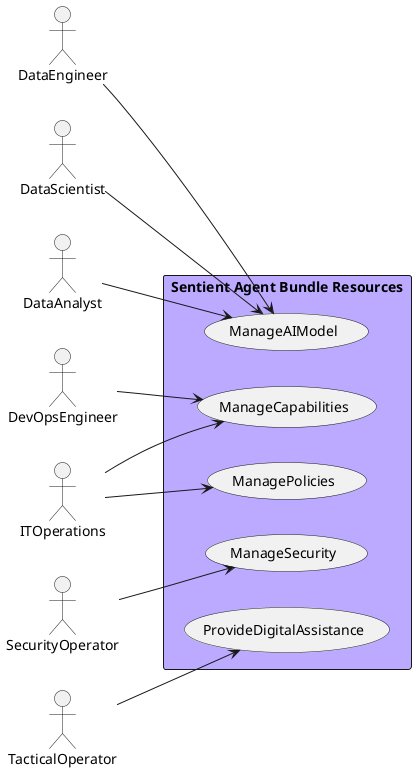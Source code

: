 @startuml

left to right direction
Actor "DataEngineer" as DataEngineer
Actor "DataScientist" as DataScientist
Actor "DataAnalyst" as DataAnalyst
Actor "DevOpsEngineer" as DevOpsEngineer
Actor "ITOperations" as ITOperations
Actor "ITOperations" as ITOperations
Actor "SecurityOperator" as SecurityOperator
Actor "TacticalOperator" as TacticalOperator


rectangle "Sentient Agent Bundle Resources" #bbaaff {
usecase "ManageAIModel" as ManageAIModel
    DataEngineer --> ManageAIModel
    DataScientist --> ManageAIModel
    DataAnalyst --> ManageAIModel
    usecase "ManageCapabilities" as ManageCapabilities
    DevOpsEngineer --> ManageCapabilities
    ITOperations --> ManageCapabilities
    usecase "ManagePolicies" as ManagePolicies
    ITOperations --> ManagePolicies
    usecase "ManageSecurity" as ManageSecurity
    SecurityOperator --> ManageSecurity
    usecase "ProvideDigitalAssistance" as ProvideDigitalAssistance
    TacticalOperator --> ProvideDigitalAssistance
    }


@enduml
